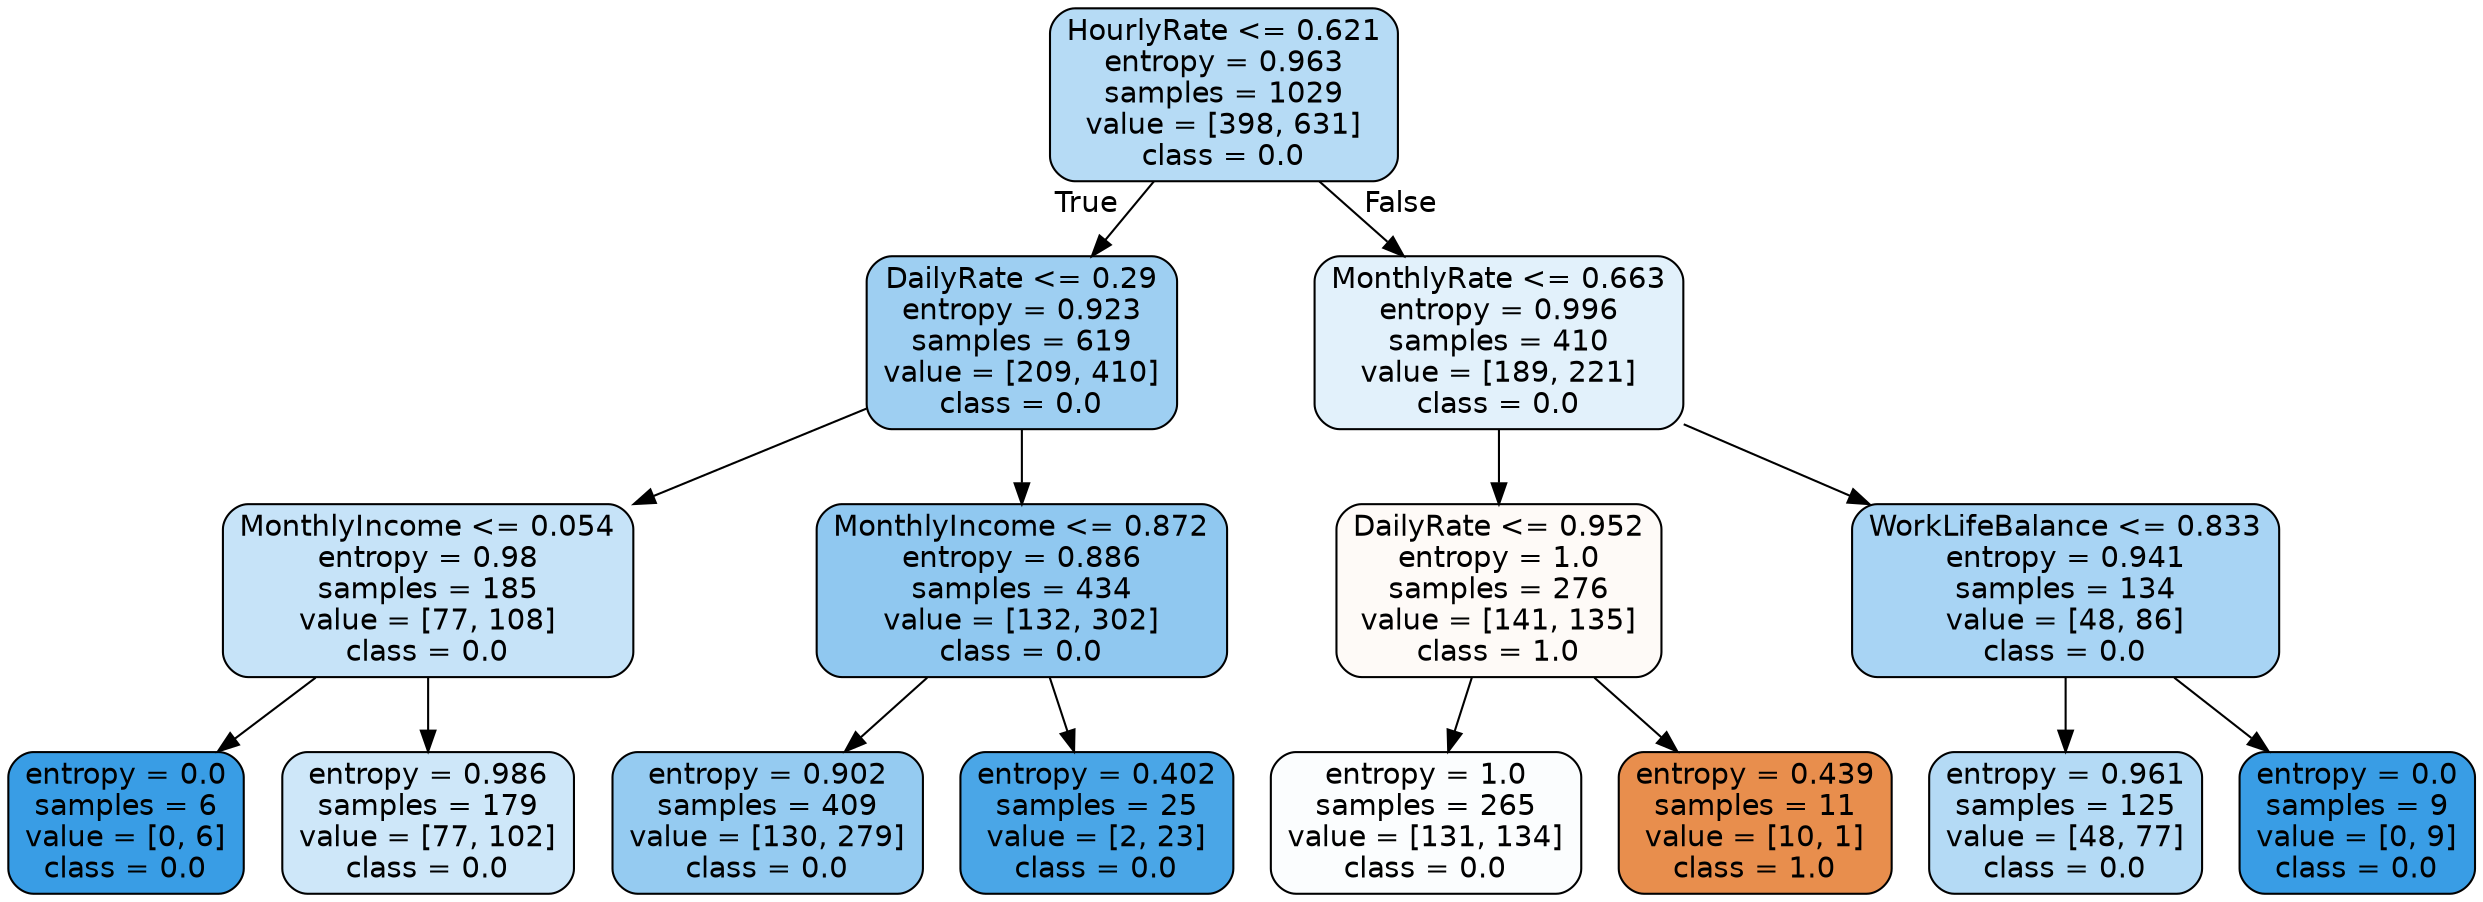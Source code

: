 digraph Tree {
node [shape=box, style="filled, rounded", color="black", fontname="helvetica"] ;
edge [fontname="helvetica"] ;
0 [label="HourlyRate <= 0.621\nentropy = 0.963\nsamples = 1029\nvalue = [398, 631]\nclass = 0.0", fillcolor="#b6dbf5"] ;
1 [label="DailyRate <= 0.29\nentropy = 0.923\nsamples = 619\nvalue = [209, 410]\nclass = 0.0", fillcolor="#9ecff2"] ;
0 -> 1 [labeldistance=2.5, labelangle=45, headlabel="True"] ;
2 [label="MonthlyIncome <= 0.054\nentropy = 0.98\nsamples = 185\nvalue = [77, 108]\nclass = 0.0", fillcolor="#c6e3f8"] ;
1 -> 2 ;
3 [label="entropy = 0.0\nsamples = 6\nvalue = [0, 6]\nclass = 0.0", fillcolor="#399de5"] ;
2 -> 3 ;
4 [label="entropy = 0.986\nsamples = 179\nvalue = [77, 102]\nclass = 0.0", fillcolor="#cee7f9"] ;
2 -> 4 ;
5 [label="MonthlyIncome <= 0.872\nentropy = 0.886\nsamples = 434\nvalue = [132, 302]\nclass = 0.0", fillcolor="#90c8f0"] ;
1 -> 5 ;
6 [label="entropy = 0.902\nsamples = 409\nvalue = [130, 279]\nclass = 0.0", fillcolor="#95cbf1"] ;
5 -> 6 ;
7 [label="entropy = 0.402\nsamples = 25\nvalue = [2, 23]\nclass = 0.0", fillcolor="#4aa6e7"] ;
5 -> 7 ;
8 [label="MonthlyRate <= 0.663\nentropy = 0.996\nsamples = 410\nvalue = [189, 221]\nclass = 0.0", fillcolor="#e2f1fb"] ;
0 -> 8 [labeldistance=2.5, labelangle=-45, headlabel="False"] ;
9 [label="DailyRate <= 0.952\nentropy = 1.0\nsamples = 276\nvalue = [141, 135]\nclass = 1.0", fillcolor="#fefaf7"] ;
8 -> 9 ;
10 [label="entropy = 1.0\nsamples = 265\nvalue = [131, 134]\nclass = 0.0", fillcolor="#fbfdfe"] ;
9 -> 10 ;
11 [label="entropy = 0.439\nsamples = 11\nvalue = [10, 1]\nclass = 1.0", fillcolor="#e88e4d"] ;
9 -> 11 ;
12 [label="WorkLifeBalance <= 0.833\nentropy = 0.941\nsamples = 134\nvalue = [48, 86]\nclass = 0.0", fillcolor="#a8d4f4"] ;
8 -> 12 ;
13 [label="entropy = 0.961\nsamples = 125\nvalue = [48, 77]\nclass = 0.0", fillcolor="#b4daf5"] ;
12 -> 13 ;
14 [label="entropy = 0.0\nsamples = 9\nvalue = [0, 9]\nclass = 0.0", fillcolor="#399de5"] ;
12 -> 14 ;
}